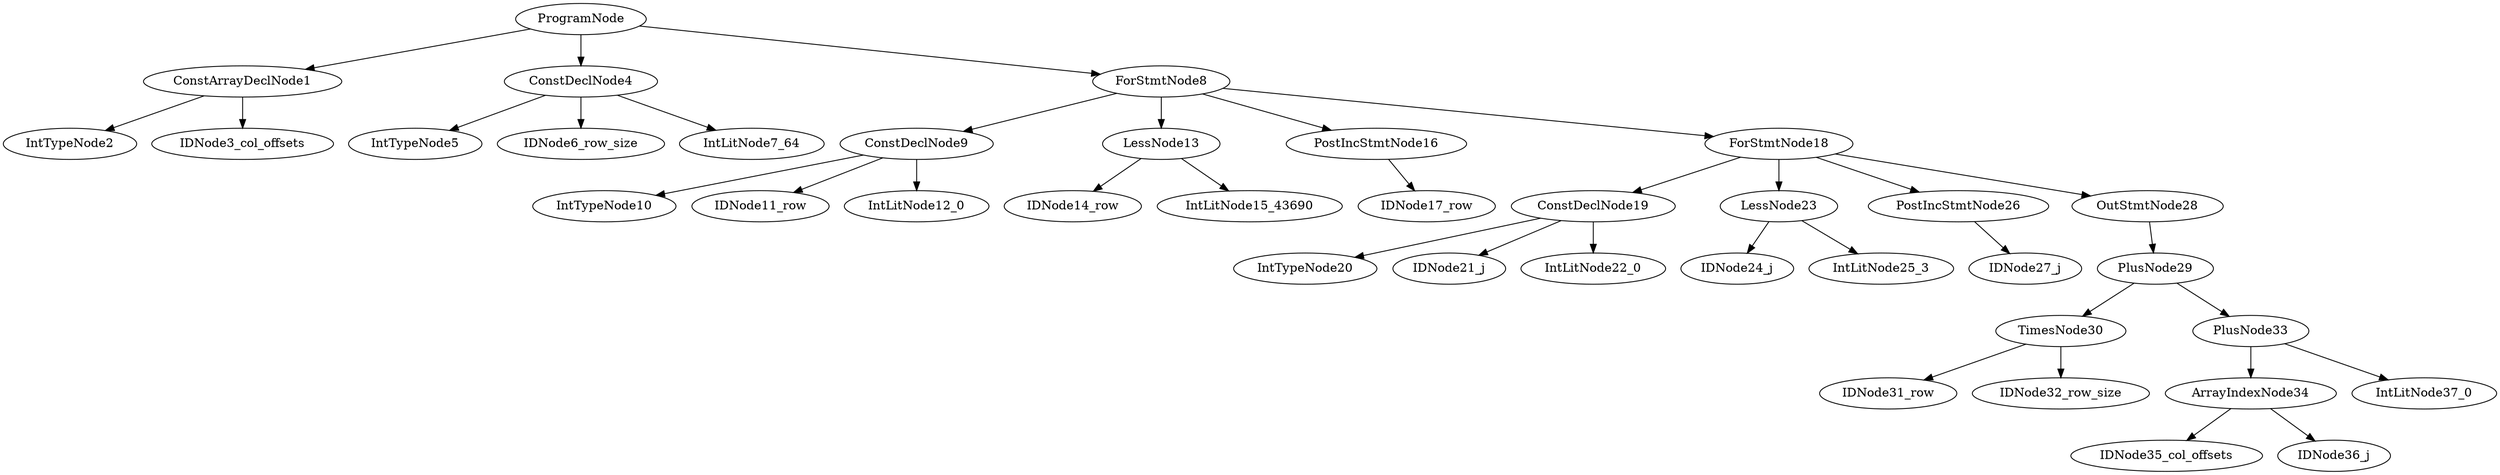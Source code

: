 digraph G {
ConstArrayDeclNode1 -> IntTypeNode2;
ConstArrayDeclNode1 -> IDNode3_col_offsets;
ProgramNode -> ConstArrayDeclNode1;
ConstDeclNode4 -> IntTypeNode5;
ConstDeclNode4 -> IDNode6_row_size;
ConstDeclNode4 -> IntLitNode7_64;
ProgramNode -> ConstDeclNode4;
ConstDeclNode9 -> IntTypeNode10;
ConstDeclNode9 -> IDNode11_row;
ConstDeclNode9 -> IntLitNode12_0;
LessNode13 -> IDNode14_row;
LessNode13 -> IntLitNode15_43690;
PostIncStmtNode16 -> IDNode17_row;
ForStmtNode8 -> ConstDeclNode9;
ForStmtNode8 -> LessNode13;
ForStmtNode8 -> PostIncStmtNode16;
ConstDeclNode19 -> IntTypeNode20;
ConstDeclNode19 -> IDNode21_j;
ConstDeclNode19 -> IntLitNode22_0;
LessNode23 -> IDNode24_j;
LessNode23 -> IntLitNode25_3;
PostIncStmtNode26 -> IDNode27_j;
ForStmtNode18 -> ConstDeclNode19;
ForStmtNode18 -> LessNode23;
ForStmtNode18 -> PostIncStmtNode26;
TimesNode30 -> IDNode31_row;
TimesNode30 -> IDNode32_row_size;
ArrayIndexNode34 -> IDNode35_col_offsets;
ArrayIndexNode34 -> IDNode36_j;
PlusNode33 -> ArrayIndexNode34;
PlusNode33 -> IntLitNode37_0;
PlusNode29 -> TimesNode30;
PlusNode29 -> PlusNode33;
OutStmtNode28 -> PlusNode29;
ForStmtNode18 -> OutStmtNode28;
ForStmtNode8 -> ForStmtNode18;
ProgramNode -> ForStmtNode8;
}
